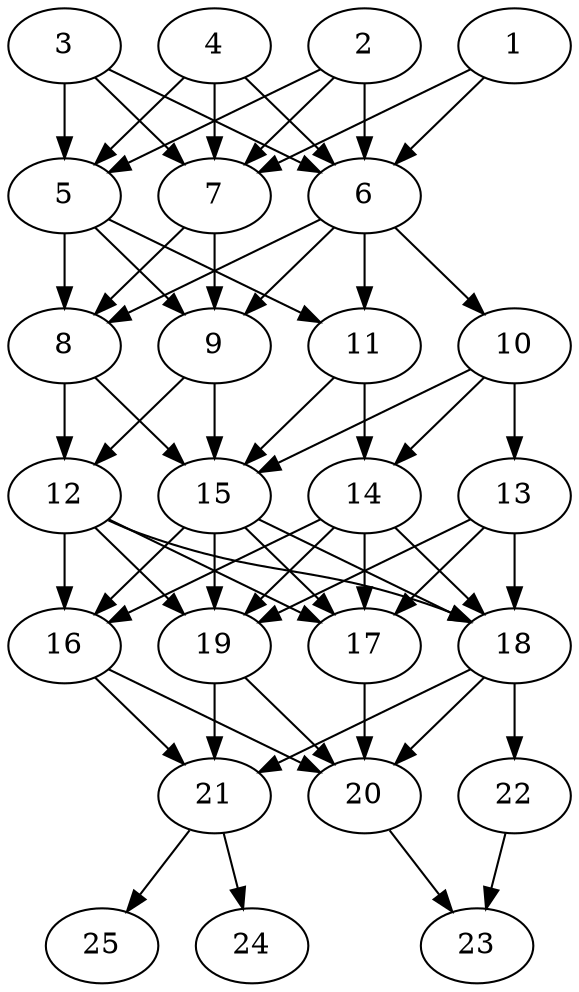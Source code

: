 // DAG automatically generated by daggen at Thu Oct  3 14:00:39 2019
// ./daggen --dot -n 25 --ccr 0.5 --fat 0.5 --regular 0.7 --density 0.9 --mindata 5242880 --maxdata 52428800 
digraph G {
  1 [size="95272960", alpha="0.00", expect_size="47636480"] 
  1 -> 6 [size ="47636480"]
  1 -> 7 [size ="47636480"]
  2 [size="44218368", alpha="0.11", expect_size="22109184"] 
  2 -> 5 [size ="22109184"]
  2 -> 6 [size ="22109184"]
  2 -> 7 [size ="22109184"]
  3 [size="65730560", alpha="0.01", expect_size="32865280"] 
  3 -> 5 [size ="32865280"]
  3 -> 6 [size ="32865280"]
  3 -> 7 [size ="32865280"]
  4 [size="41482240", alpha="0.02", expect_size="20741120"] 
  4 -> 5 [size ="20741120"]
  4 -> 6 [size ="20741120"]
  4 -> 7 [size ="20741120"]
  5 [size="30189568", alpha="0.03", expect_size="15094784"] 
  5 -> 8 [size ="15094784"]
  5 -> 9 [size ="15094784"]
  5 -> 11 [size ="15094784"]
  6 [size="54382592", alpha="0.00", expect_size="27191296"] 
  6 -> 8 [size ="27191296"]
  6 -> 9 [size ="27191296"]
  6 -> 10 [size ="27191296"]
  6 -> 11 [size ="27191296"]
  7 [size="36446208", alpha="0.16", expect_size="18223104"] 
  7 -> 8 [size ="18223104"]
  7 -> 9 [size ="18223104"]
  8 [size="59877376", alpha="0.17", expect_size="29938688"] 
  8 -> 12 [size ="29938688"]
  8 -> 15 [size ="29938688"]
  9 [size="50601984", alpha="0.14", expect_size="25300992"] 
  9 -> 12 [size ="25300992"]
  9 -> 15 [size ="25300992"]
  10 [size="27774976", alpha="0.00", expect_size="13887488"] 
  10 -> 13 [size ="13887488"]
  10 -> 14 [size ="13887488"]
  10 -> 15 [size ="13887488"]
  11 [size="58488832", alpha="0.05", expect_size="29244416"] 
  11 -> 14 [size ="29244416"]
  11 -> 15 [size ="29244416"]
  12 [size="58679296", alpha="0.14", expect_size="29339648"] 
  12 -> 16 [size ="29339648"]
  12 -> 17 [size ="29339648"]
  12 -> 18 [size ="29339648"]
  12 -> 19 [size ="29339648"]
  13 [size="17315840", alpha="0.12", expect_size="8657920"] 
  13 -> 17 [size ="8657920"]
  13 -> 18 [size ="8657920"]
  13 -> 19 [size ="8657920"]
  14 [size="23248896", alpha="0.08", expect_size="11624448"] 
  14 -> 16 [size ="11624448"]
  14 -> 17 [size ="11624448"]
  14 -> 18 [size ="11624448"]
  14 -> 19 [size ="11624448"]
  15 [size="33916928", alpha="0.01", expect_size="16958464"] 
  15 -> 16 [size ="16958464"]
  15 -> 17 [size ="16958464"]
  15 -> 18 [size ="16958464"]
  15 -> 19 [size ="16958464"]
  16 [size="49401856", alpha="0.17", expect_size="24700928"] 
  16 -> 20 [size ="24700928"]
  16 -> 21 [size ="24700928"]
  17 [size="49891328", alpha="0.18", expect_size="24945664"] 
  17 -> 20 [size ="24945664"]
  18 [size="31191040", alpha="0.04", expect_size="15595520"] 
  18 -> 20 [size ="15595520"]
  18 -> 21 [size ="15595520"]
  18 -> 22 [size ="15595520"]
  19 [size="15677440", alpha="0.20", expect_size="7838720"] 
  19 -> 20 [size ="7838720"]
  19 -> 21 [size ="7838720"]
  20 [size="83771392", alpha="0.13", expect_size="41885696"] 
  20 -> 23 [size ="41885696"]
  21 [size="84475904", alpha="0.03", expect_size="42237952"] 
  21 -> 24 [size ="42237952"]
  21 -> 25 [size ="42237952"]
  22 [size="15661056", alpha="0.01", expect_size="7830528"] 
  22 -> 23 [size ="7830528"]
  23 [size="83484672", alpha="0.11", expect_size="41742336"] 
  24 [size="44353536", alpha="0.07", expect_size="22176768"] 
  25 [size="80926720", alpha="0.08", expect_size="40463360"] 
}
